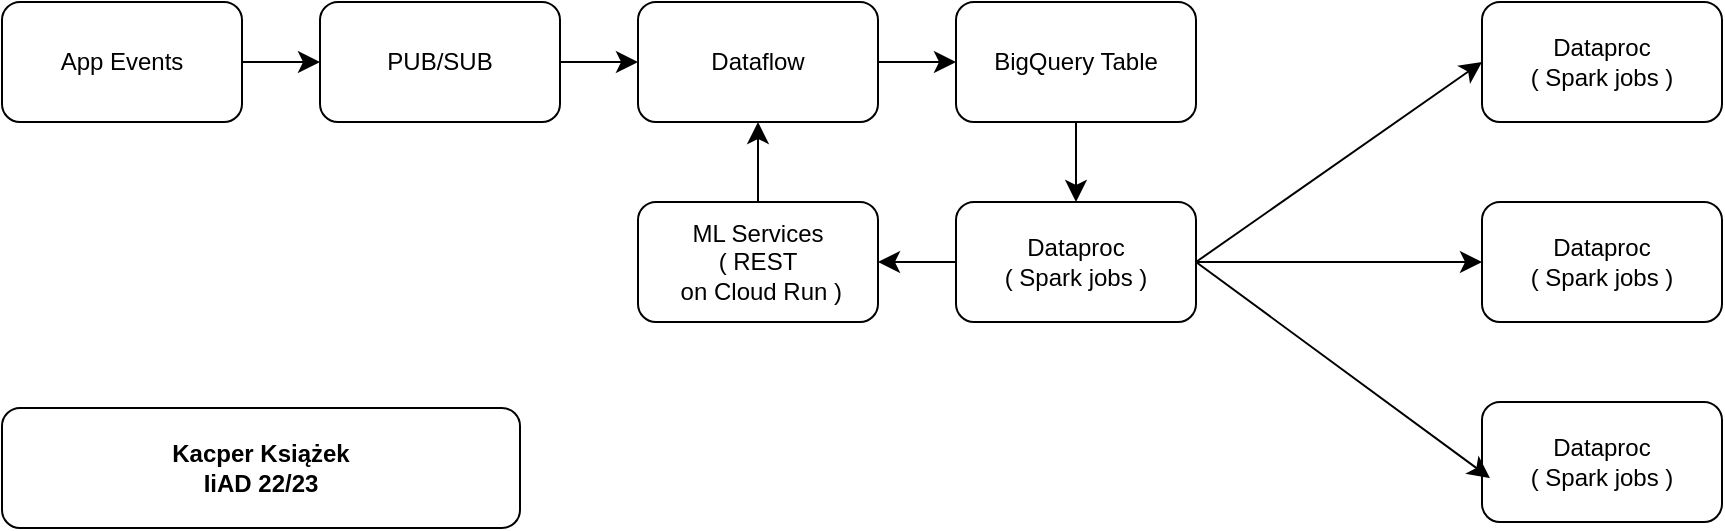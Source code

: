 <mxfile version="26.2.5">
  <diagram name="Page-1" id="Digu82agTz6KR3DEOhEs">
    <mxGraphModel dx="2009" dy="805" grid="0" gridSize="10" guides="1" tooltips="1" connect="1" arrows="1" fold="1" page="0" pageScale="1" pageWidth="827" pageHeight="1169" math="0" shadow="0">
      <root>
        <mxCell id="0" />
        <mxCell id="1" parent="0" />
        <mxCell id="fVOZz8hpFEwsd9qPrHL2-4" value="" style="edgeStyle=none;curved=1;rounded=0;orthogonalLoop=1;jettySize=auto;html=1;fontSize=12;startSize=8;endSize=8;" edge="1" parent="1" source="fVOZz8hpFEwsd9qPrHL2-1" target="fVOZz8hpFEwsd9qPrHL2-3">
          <mxGeometry relative="1" as="geometry" />
        </mxCell>
        <mxCell id="fVOZz8hpFEwsd9qPrHL2-1" value="App Events" style="rounded=1;whiteSpace=wrap;html=1;" vertex="1" parent="1">
          <mxGeometry x="-83" y="14" width="120" height="60" as="geometry" />
        </mxCell>
        <mxCell id="fVOZz8hpFEwsd9qPrHL2-9" value="" style="edgeStyle=none;curved=1;rounded=0;orthogonalLoop=1;jettySize=auto;html=1;fontSize=12;startSize=8;endSize=8;" edge="1" parent="1" source="fVOZz8hpFEwsd9qPrHL2-3" target="fVOZz8hpFEwsd9qPrHL2-5">
          <mxGeometry relative="1" as="geometry" />
        </mxCell>
        <mxCell id="fVOZz8hpFEwsd9qPrHL2-3" value="PUB/SUB" style="rounded=1;whiteSpace=wrap;html=1;" vertex="1" parent="1">
          <mxGeometry x="76" y="14" width="120" height="60" as="geometry" />
        </mxCell>
        <mxCell id="fVOZz8hpFEwsd9qPrHL2-10" value="" style="edgeStyle=none;curved=1;rounded=0;orthogonalLoop=1;jettySize=auto;html=1;fontSize=12;startSize=8;endSize=8;" edge="1" parent="1" source="fVOZz8hpFEwsd9qPrHL2-5" target="fVOZz8hpFEwsd9qPrHL2-6">
          <mxGeometry relative="1" as="geometry" />
        </mxCell>
        <mxCell id="fVOZz8hpFEwsd9qPrHL2-5" value="Dataflow" style="rounded=1;whiteSpace=wrap;html=1;" vertex="1" parent="1">
          <mxGeometry x="235" y="14" width="120" height="60" as="geometry" />
        </mxCell>
        <mxCell id="fVOZz8hpFEwsd9qPrHL2-11" value="" style="edgeStyle=none;curved=1;rounded=0;orthogonalLoop=1;jettySize=auto;html=1;fontSize=12;startSize=8;endSize=8;" edge="1" parent="1" source="fVOZz8hpFEwsd9qPrHL2-6" target="fVOZz8hpFEwsd9qPrHL2-7">
          <mxGeometry relative="1" as="geometry" />
        </mxCell>
        <mxCell id="fVOZz8hpFEwsd9qPrHL2-6" value="BigQuery Table" style="rounded=1;whiteSpace=wrap;html=1;" vertex="1" parent="1">
          <mxGeometry x="394" y="14" width="120" height="60" as="geometry" />
        </mxCell>
        <mxCell id="fVOZz8hpFEwsd9qPrHL2-12" value="" style="edgeStyle=none;curved=1;rounded=0;orthogonalLoop=1;jettySize=auto;html=1;fontSize=12;startSize=8;endSize=8;" edge="1" parent="1" source="fVOZz8hpFEwsd9qPrHL2-7" target="fVOZz8hpFEwsd9qPrHL2-8">
          <mxGeometry relative="1" as="geometry" />
        </mxCell>
        <mxCell id="fVOZz8hpFEwsd9qPrHL2-17" style="edgeStyle=none;curved=1;rounded=0;orthogonalLoop=1;jettySize=auto;html=1;exitX=1;exitY=0.5;exitDx=0;exitDy=0;entryX=0;entryY=0.5;entryDx=0;entryDy=0;fontSize=12;startSize=8;endSize=8;" edge="1" parent="1" source="fVOZz8hpFEwsd9qPrHL2-7" target="fVOZz8hpFEwsd9qPrHL2-15">
          <mxGeometry relative="1" as="geometry" />
        </mxCell>
        <mxCell id="fVOZz8hpFEwsd9qPrHL2-19" style="edgeStyle=none;curved=1;rounded=0;orthogonalLoop=1;jettySize=auto;html=1;fontSize=12;startSize=8;endSize=8;" edge="1" parent="1" source="fVOZz8hpFEwsd9qPrHL2-7" target="fVOZz8hpFEwsd9qPrHL2-14">
          <mxGeometry relative="1" as="geometry" />
        </mxCell>
        <mxCell id="fVOZz8hpFEwsd9qPrHL2-7" value="Dataproc&lt;br&gt;( Spark jobs )" style="rounded=1;whiteSpace=wrap;html=1;" vertex="1" parent="1">
          <mxGeometry x="394" y="114" width="120" height="60" as="geometry" />
        </mxCell>
        <mxCell id="fVOZz8hpFEwsd9qPrHL2-13" value="" style="edgeStyle=none;curved=1;rounded=0;orthogonalLoop=1;jettySize=auto;html=1;fontSize=12;startSize=8;endSize=8;" edge="1" parent="1" source="fVOZz8hpFEwsd9qPrHL2-8" target="fVOZz8hpFEwsd9qPrHL2-5">
          <mxGeometry relative="1" as="geometry" />
        </mxCell>
        <mxCell id="fVOZz8hpFEwsd9qPrHL2-8" value="ML Services&lt;br&gt;( REST&lt;br&gt;&amp;nbsp;on Cloud Run )" style="rounded=1;whiteSpace=wrap;html=1;" vertex="1" parent="1">
          <mxGeometry x="235" y="114" width="120" height="60" as="geometry" />
        </mxCell>
        <mxCell id="fVOZz8hpFEwsd9qPrHL2-14" value="Dataproc&lt;br&gt;( Spark jobs )" style="rounded=1;whiteSpace=wrap;html=1;" vertex="1" parent="1">
          <mxGeometry x="657" y="114" width="120" height="60" as="geometry" />
        </mxCell>
        <mxCell id="fVOZz8hpFEwsd9qPrHL2-15" value="Dataproc&lt;br&gt;( Spark jobs )" style="rounded=1;whiteSpace=wrap;html=1;" vertex="1" parent="1">
          <mxGeometry x="657" y="14" width="120" height="60" as="geometry" />
        </mxCell>
        <mxCell id="fVOZz8hpFEwsd9qPrHL2-16" value="Dataproc&lt;br&gt;( Spark jobs )" style="rounded=1;whiteSpace=wrap;html=1;" vertex="1" parent="1">
          <mxGeometry x="657" y="214" width="120" height="60" as="geometry" />
        </mxCell>
        <mxCell id="fVOZz8hpFEwsd9qPrHL2-18" style="edgeStyle=none;curved=1;rounded=0;orthogonalLoop=1;jettySize=auto;html=1;entryX=0.033;entryY=0.633;entryDx=0;entryDy=0;entryPerimeter=0;fontSize=12;startSize=8;endSize=8;exitX=1;exitY=0.5;exitDx=0;exitDy=0;" edge="1" parent="1" source="fVOZz8hpFEwsd9qPrHL2-7" target="fVOZz8hpFEwsd9qPrHL2-16">
          <mxGeometry relative="1" as="geometry">
            <mxPoint x="517" y="142" as="sourcePoint" />
          </mxGeometry>
        </mxCell>
        <mxCell id="fVOZz8hpFEwsd9qPrHL2-20" value="&lt;b&gt;Kacper Książek&lt;br&gt;IiAD 22/23&lt;/b&gt;" style="rounded=1;whiteSpace=wrap;html=1;" vertex="1" parent="1">
          <mxGeometry x="-83" y="217" width="259" height="60" as="geometry" />
        </mxCell>
      </root>
    </mxGraphModel>
  </diagram>
</mxfile>
